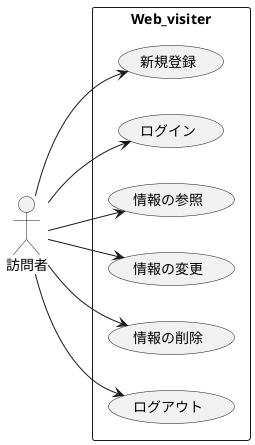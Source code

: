 @startuml Web_visiterユースケース図

left to right direction

actor 訪問者 as visitor

rectangle "Web_visiter" {
  usecase "新規登録" as register
  usecase "ログイン" as login
  usecase "情報の参照" as view_info
  usecase "情報の変更" as update_info
  usecase "情報の削除" as delete_info
  usecase "ログアウト" as logout
}

visitor --> register
visitor --> login
visitor --> view_info
visitor --> update_info
visitor --> delete_info
visitor --> logout

@enduml